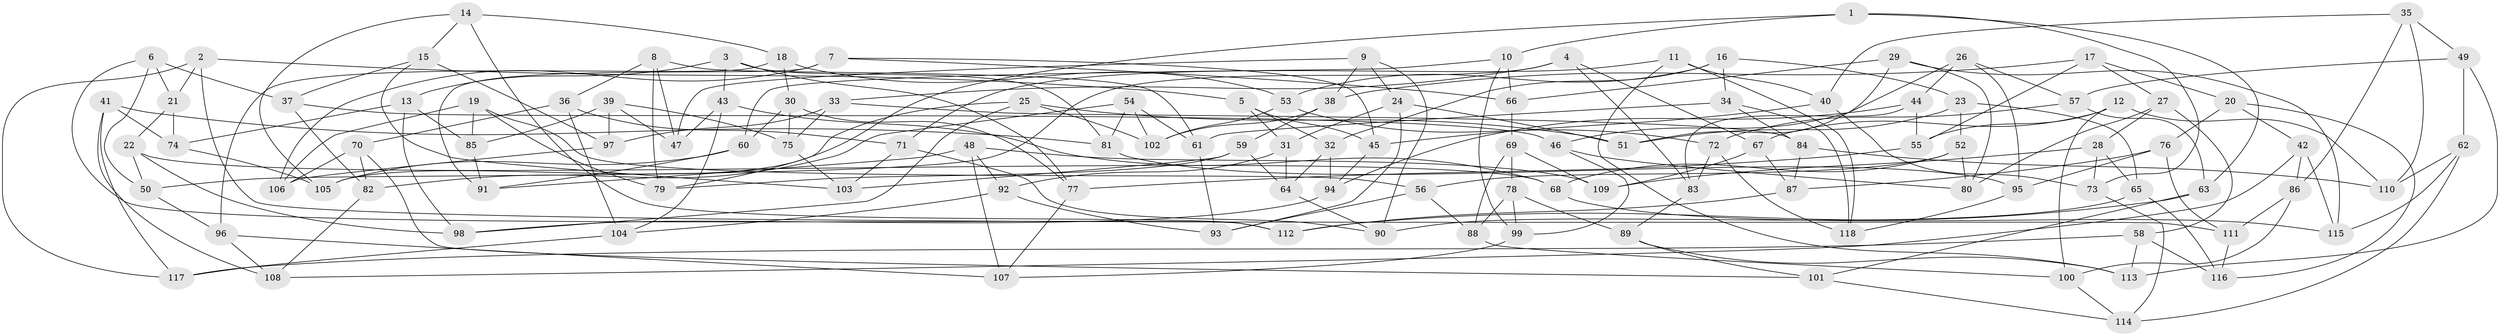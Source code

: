 // Generated by graph-tools (version 1.1) at 2025/11/02/27/25 16:11:44]
// undirected, 118 vertices, 236 edges
graph export_dot {
graph [start="1"]
  node [color=gray90,style=filled];
  1;
  2;
  3;
  4;
  5;
  6;
  7;
  8;
  9;
  10;
  11;
  12;
  13;
  14;
  15;
  16;
  17;
  18;
  19;
  20;
  21;
  22;
  23;
  24;
  25;
  26;
  27;
  28;
  29;
  30;
  31;
  32;
  33;
  34;
  35;
  36;
  37;
  38;
  39;
  40;
  41;
  42;
  43;
  44;
  45;
  46;
  47;
  48;
  49;
  50;
  51;
  52;
  53;
  54;
  55;
  56;
  57;
  58;
  59;
  60;
  61;
  62;
  63;
  64;
  65;
  66;
  67;
  68;
  69;
  70;
  71;
  72;
  73;
  74;
  75;
  76;
  77;
  78;
  79;
  80;
  81;
  82;
  83;
  84;
  85;
  86;
  87;
  88;
  89;
  90;
  91;
  92;
  93;
  94;
  95;
  96;
  97;
  98;
  99;
  100;
  101;
  102;
  103;
  104;
  105;
  106;
  107;
  108;
  109;
  110;
  111;
  112;
  113;
  114;
  115;
  116;
  117;
  118;
  1 -- 10;
  1 -- 79;
  1 -- 63;
  1 -- 73;
  2 -- 5;
  2 -- 111;
  2 -- 21;
  2 -- 117;
  3 -- 81;
  3 -- 13;
  3 -- 43;
  3 -- 77;
  4 -- 33;
  4 -- 50;
  4 -- 67;
  4 -- 83;
  5 -- 45;
  5 -- 32;
  5 -- 31;
  6 -- 112;
  6 -- 21;
  6 -- 50;
  6 -- 37;
  7 -- 66;
  7 -- 91;
  7 -- 45;
  7 -- 106;
  8 -- 79;
  8 -- 47;
  8 -- 36;
  8 -- 61;
  9 -- 38;
  9 -- 24;
  9 -- 47;
  9 -- 90;
  10 -- 60;
  10 -- 66;
  10 -- 99;
  11 -- 40;
  11 -- 71;
  11 -- 118;
  11 -- 113;
  12 -- 67;
  12 -- 55;
  12 -- 100;
  12 -- 110;
  13 -- 85;
  13 -- 98;
  13 -- 74;
  14 -- 18;
  14 -- 15;
  14 -- 105;
  14 -- 112;
  15 -- 103;
  15 -- 97;
  15 -- 37;
  16 -- 32;
  16 -- 53;
  16 -- 34;
  16 -- 23;
  17 -- 38;
  17 -- 20;
  17 -- 55;
  17 -- 27;
  18 -- 30;
  18 -- 53;
  18 -- 96;
  19 -- 106;
  19 -- 56;
  19 -- 79;
  19 -- 85;
  20 -- 76;
  20 -- 42;
  20 -- 116;
  21 -- 74;
  21 -- 22;
  22 -- 68;
  22 -- 50;
  22 -- 98;
  23 -- 51;
  23 -- 52;
  23 -- 65;
  24 -- 51;
  24 -- 93;
  24 -- 31;
  25 -- 102;
  25 -- 98;
  25 -- 105;
  25 -- 51;
  26 -- 95;
  26 -- 44;
  26 -- 46;
  26 -- 57;
  27 -- 58;
  27 -- 28;
  27 -- 80;
  28 -- 65;
  28 -- 109;
  28 -- 73;
  29 -- 80;
  29 -- 66;
  29 -- 115;
  29 -- 51;
  30 -- 60;
  30 -- 75;
  30 -- 77;
  31 -- 92;
  31 -- 64;
  32 -- 64;
  32 -- 94;
  33 -- 75;
  33 -- 97;
  33 -- 84;
  34 -- 84;
  34 -- 118;
  34 -- 61;
  35 -- 86;
  35 -- 110;
  35 -- 49;
  35 -- 40;
  36 -- 71;
  36 -- 70;
  36 -- 104;
  37 -- 82;
  37 -- 46;
  38 -- 59;
  38 -- 102;
  39 -- 47;
  39 -- 97;
  39 -- 75;
  39 -- 85;
  40 -- 45;
  40 -- 73;
  41 -- 117;
  41 -- 74;
  41 -- 108;
  41 -- 81;
  42 -- 115;
  42 -- 108;
  42 -- 86;
  43 -- 104;
  43 -- 68;
  43 -- 47;
  44 -- 55;
  44 -- 83;
  44 -- 94;
  45 -- 94;
  46 -- 80;
  46 -- 99;
  48 -- 107;
  48 -- 109;
  48 -- 92;
  48 -- 91;
  49 -- 57;
  49 -- 113;
  49 -- 62;
  50 -- 96;
  52 -- 80;
  52 -- 56;
  52 -- 68;
  53 -- 102;
  53 -- 72;
  54 -- 82;
  54 -- 81;
  54 -- 61;
  54 -- 102;
  55 -- 77;
  56 -- 93;
  56 -- 88;
  57 -- 72;
  57 -- 63;
  58 -- 113;
  58 -- 116;
  58 -- 117;
  59 -- 64;
  59 -- 103;
  59 -- 79;
  60 -- 105;
  60 -- 91;
  61 -- 93;
  62 -- 115;
  62 -- 114;
  62 -- 110;
  63 -- 112;
  63 -- 101;
  64 -- 90;
  65 -- 90;
  65 -- 116;
  66 -- 69;
  67 -- 109;
  67 -- 87;
  68 -- 115;
  69 -- 78;
  69 -- 88;
  69 -- 109;
  70 -- 106;
  70 -- 82;
  70 -- 101;
  71 -- 103;
  71 -- 90;
  72 -- 118;
  72 -- 83;
  73 -- 114;
  74 -- 105;
  75 -- 103;
  76 -- 87;
  76 -- 95;
  76 -- 111;
  77 -- 107;
  78 -- 89;
  78 -- 88;
  78 -- 99;
  81 -- 95;
  82 -- 108;
  83 -- 89;
  84 -- 110;
  84 -- 87;
  85 -- 91;
  86 -- 111;
  86 -- 100;
  87 -- 112;
  88 -- 100;
  89 -- 113;
  89 -- 101;
  92 -- 104;
  92 -- 93;
  94 -- 98;
  95 -- 118;
  96 -- 107;
  96 -- 108;
  97 -- 106;
  99 -- 107;
  100 -- 114;
  101 -- 114;
  104 -- 117;
  111 -- 116;
}
